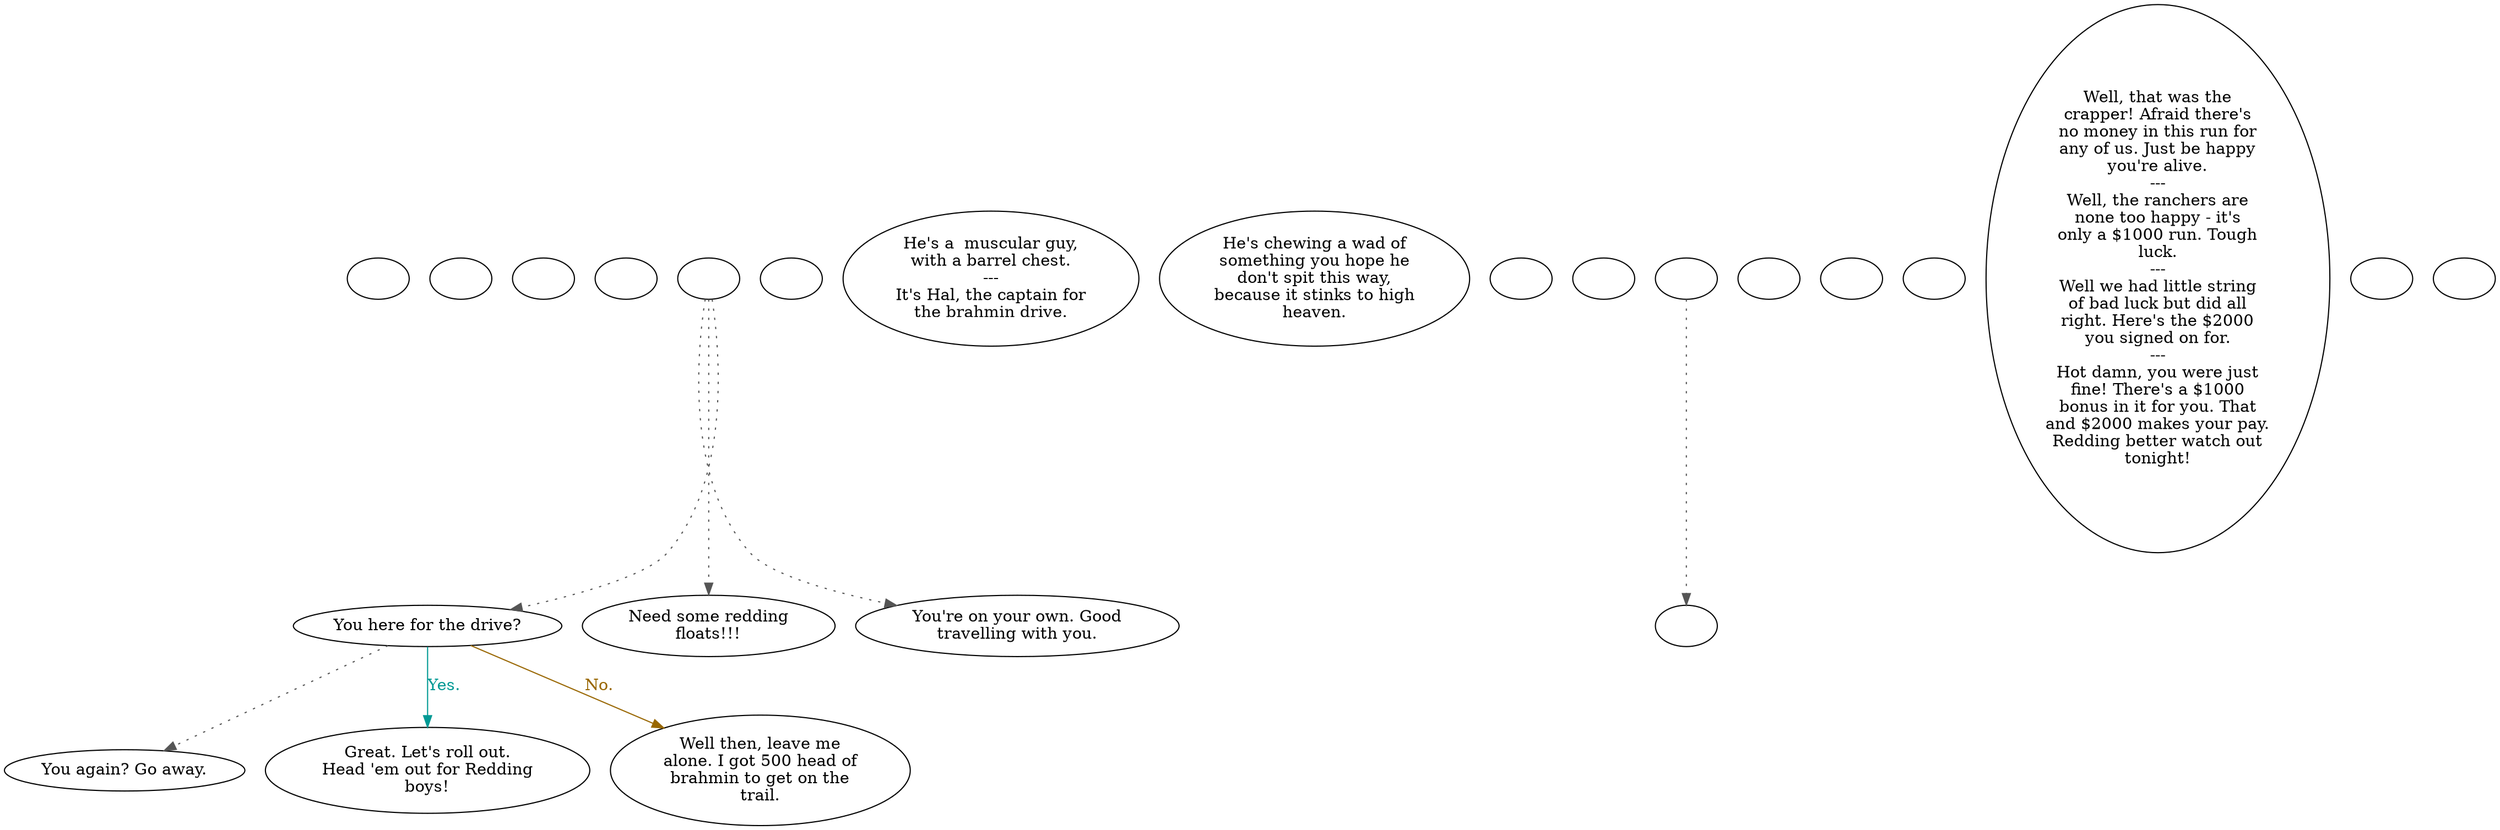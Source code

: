 digraph schal {
  "checkPartyMembersNearDoor" [style=filled       fillcolor="#FFFFFF"       color="#000000"]
  "checkPartyMembersNearDoor" [label=""]
  "start" [style=filled       fillcolor="#FFFFFF"       color="#000000"]
  "start" [label=""]
  "critter_p_proc" [style=filled       fillcolor="#FFFFFF"       color="#000000"]
  "critter_p_proc" [label=""]
  "pickup_p_proc" [style=filled       fillcolor="#FFFFFF"       color="#000000"]
  "pickup_p_proc" [label=""]
  "talk_p_proc" [style=filled       fillcolor="#FFFFFF"       color="#000000"]
  "talk_p_proc" -> "Node001" [style=dotted color="#555555"]
  "talk_p_proc" -> "Node002" [style=dotted color="#555555"]
  "talk_p_proc" -> "Node007" [style=dotted color="#555555"]
  "talk_p_proc" [label=""]
  "destroy_p_proc" [style=filled       fillcolor="#FFFFFF"       color="#000000"]
  "destroy_p_proc" [label=""]
  "look_at_p_proc" [style=filled       fillcolor="#FFFFFF"       color="#000000"]
  "look_at_p_proc" [label="He's a  muscular guy,\nwith a barrel chest.\n---\nIt's Hal, the captain for\nthe brahmin drive."]
  "description_p_proc" [style=filled       fillcolor="#FFFFFF"       color="#000000"]
  "description_p_proc" [label="He's chewing a wad of\nsomething you hope he\ndon't spit this way,\nbecause it stinks to high\nheaven."]
  "use_skill_on_p_proc" [style=filled       fillcolor="#FFFFFF"       color="#000000"]
  "use_skill_on_p_proc" [label=""]
  "damage_p_proc" [style=filled       fillcolor="#FFFFFF"       color="#000000"]
  "damage_p_proc" [label=""]
  "map_enter_p_proc" [style=filled       fillcolor="#FFFFFF"       color="#000000"]
  "map_enter_p_proc" -> "checkLoadConditions" [style=dotted color="#555555"]
  "map_enter_p_proc" [label=""]
  "combat_p_proc" [style=filled       fillcolor="#FFFFFF"       color="#000000"]
  "combat_p_proc" [label=""]
  "Node998" [style=filled       fillcolor="#FFFFFF"       color="#000000"]
  "Node998" [label=""]
  "Node999" [style=filled       fillcolor="#FFFFFF"       color="#000000"]
  "Node999" [label=""]
  "Node001" [style=filled       fillcolor="#FFFFFF"       color="#000000"]
  "Node001" -> "Node005" [style=dotted color="#555555"]
  "Node001" [label="You here for the drive?"]
  "Node001" -> "Node003" [label="Yes." color="#009994" fontcolor="#009994"]
  "Node001" -> "Node004" [label="No." color="#996700" fontcolor="#996700"]
  "Node002" [style=filled       fillcolor="#FFFFFF"       color="#000000"]
  "Node002" [label="Need some redding\nfloats!!!"]
  "Node003" [style=filled       fillcolor="#FFFFFF"       color="#000000"]
  "Node003" [label="Great. Let's roll out.\nHead 'em out for Redding\nboys!"]
  "Node004" [style=filled       fillcolor="#FFFFFF"       color="#000000"]
  "Node004" [label="Well then, leave me\nalone. I got 500 head of\nbrahmin to get on the\ntrail."]
  "Node005" [style=filled       fillcolor="#FFFFFF"       color="#000000"]
  "Node005" [label="You again? Go away."]
  "Node006" [style=filled       fillcolor="#FFFFFF"       color="#000000"]
  "Node006" [label="Well, that was the\ncrapper! Afraid there's\nno money in this run for\nany of us. Just be happy\nyou're alive.\n---\nWell, the ranchers are\nnone too happy - it's\nonly a $1000 run. Tough\nluck.\n---\nWell we had little string\nof bad luck but did all\nright. Here's the $2000\nyou signed on for.\n---\nHot damn, you were just\nfine! There's a $1000\nbonus in it for you. That\nand $2000 makes your pay.\nRedding better watch out\ntonight!"]
  "Node007" [style=filled       fillcolor="#FFFFFF"       color="#000000"]
  "Node007" [label="You're on your own. Good\ntravelling with you."]
  "checkLoadConditions" [style=filled       fillcolor="#FFFFFF"       color="#000000"]
  "checkLoadConditions" [label=""]
  "checkNextDay" [style=filled       fillcolor="#FFFFFF"       color="#000000"]
  "checkNextDay" [label=""]
  "timed_event_p_proc" [style=filled       fillcolor="#FFFFFF"       color="#000000"]
  "timed_event_p_proc" [label=""]
}